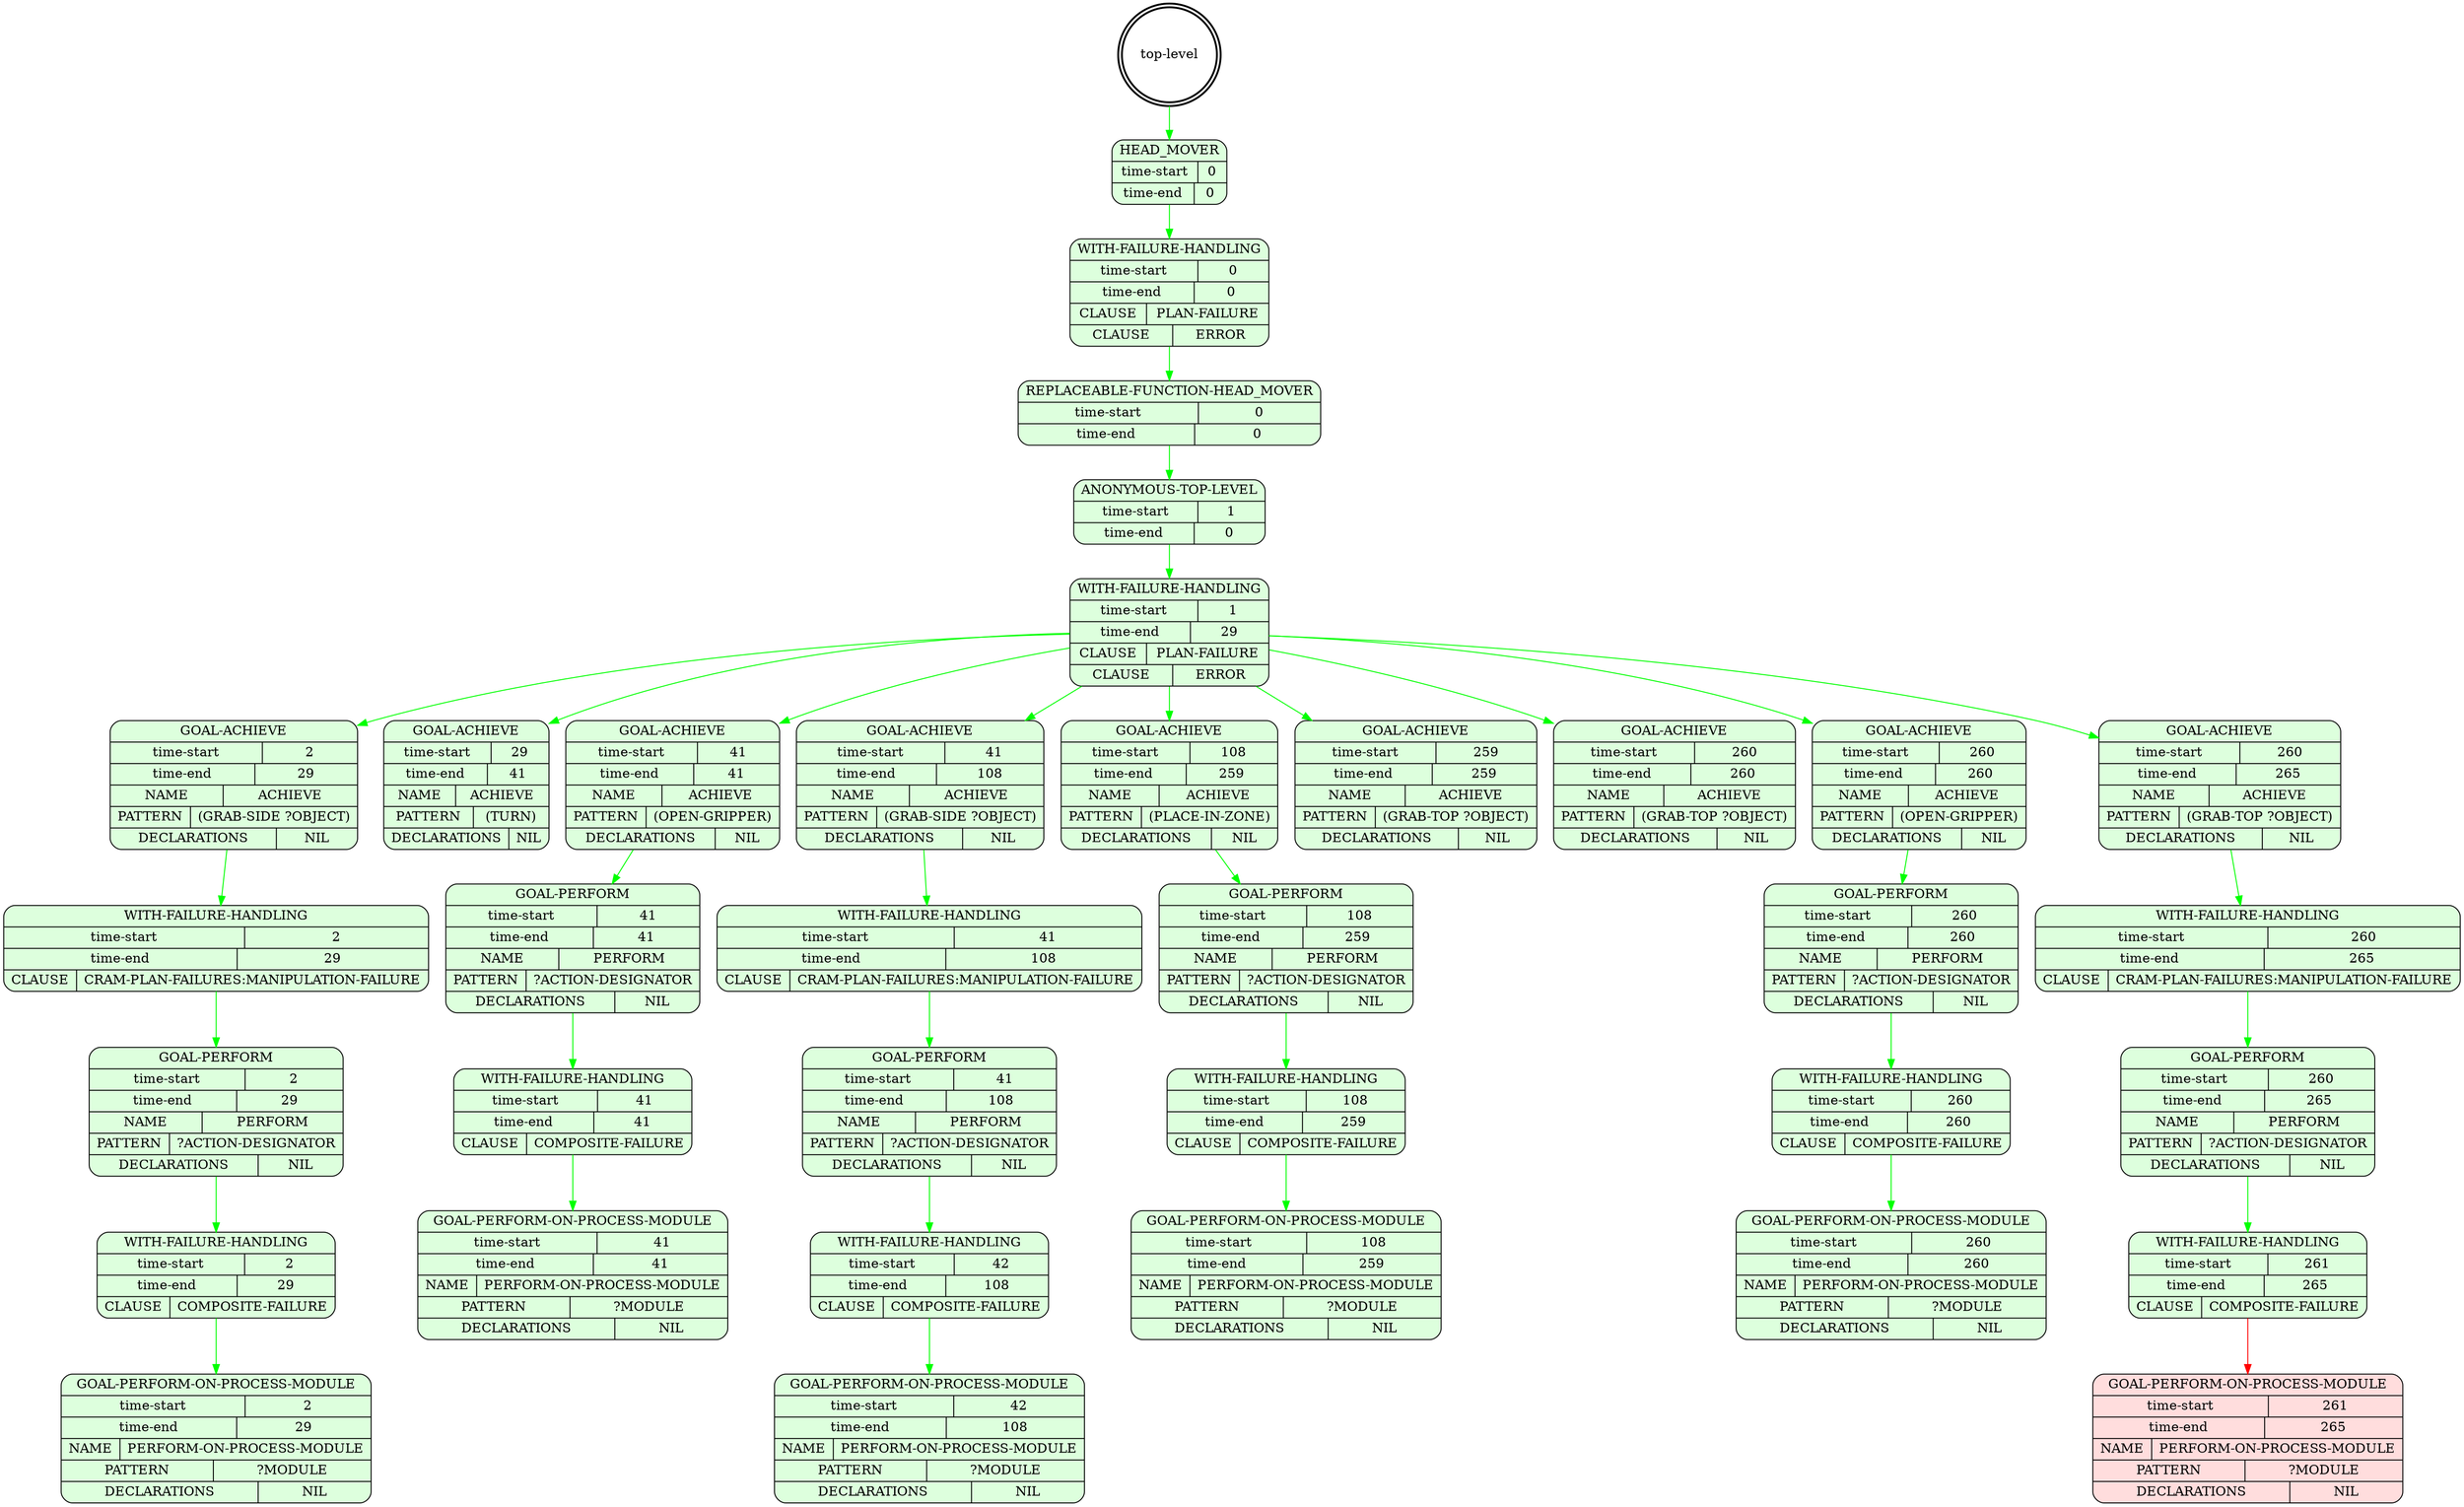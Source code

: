 digraph plangraph_2c5qrBo26zY0f12s {
  node_vnYzIDMRfrMsrX1s [shape=doublecircle, style=bold, label="top-level"];

  node_hhgv7jrCg4Kmwdpz [shape=Mrecord, style=filled, fillcolor="#ddffdd", label="{HEAD_MOVER|{time-start | 0}|{time-end | 0}}"];
  edge [color="green", label=""];
  node_vnYzIDMRfrMsrX1s -> node_hhgv7jrCg4Kmwdpz;

  node_Sebnyh6dlBLyRPnL [shape=Mrecord, style=filled, fillcolor="#ddffdd", label="{WITH-FAILURE-HANDLING|{time-start | 0}|{time-end | 0}|{CLAUSE | PLAN-FAILURE}|{CLAUSE | ERROR}}"];
  edge [color="green", label=""];
  node_hhgv7jrCg4Kmwdpz -> node_Sebnyh6dlBLyRPnL;

  node_ziY8gbaFrXACFd1v [shape=Mrecord, style=filled, fillcolor="#ddffdd", label="{REPLACEABLE-FUNCTION-HEAD_MOVER|{time-start | 0}|{time-end | 0}}"];
  edge [color="green", label=""];
  node_Sebnyh6dlBLyRPnL -> node_ziY8gbaFrXACFd1v;

  node_TRpJI2UhkTvKVEmH [shape=Mrecord, style=filled, fillcolor="#ddffdd", label="{ANONYMOUS-TOP-LEVEL|{time-start | 1}|{time-end | 0}}"];
  edge [color="green", label=""];
  node_ziY8gbaFrXACFd1v -> node_TRpJI2UhkTvKVEmH;

  node_N4zGc0hy4TGon0E1 [shape=Mrecord, style=filled, fillcolor="#ddffdd", label="{WITH-FAILURE-HANDLING|{time-start | 1}|{time-end | 29}|{CLAUSE | PLAN-FAILURE}|{CLAUSE | ERROR}}"];
  edge [color="green", label=""];
  node_TRpJI2UhkTvKVEmH -> node_N4zGc0hy4TGon0E1;

  node_4Al2H4AgAGpL6gN6 [shape=Mrecord, style=filled, fillcolor="#ddffdd", label="{GOAL-ACHIEVE|{time-start | 2}|{time-end | 29}|{NAME | ACHIEVE}|{PATTERN | (GRAB-SIDE ?OBJECT)}|{DECLARATIONS | NIL}}"];
  edge [color="green", label=""];
  node_N4zGc0hy4TGon0E1 -> node_4Al2H4AgAGpL6gN6;

  node_OE3q2wnyVS36kywW [shape=Mrecord, style=filled, fillcolor="#ddffdd", label="{WITH-FAILURE-HANDLING|{time-start | 2}|{time-end | 29}|{CLAUSE | CRAM-PLAN-FAILURES:MANIPULATION-FAILURE}}"];
  edge [color="green", label=""];
  node_4Al2H4AgAGpL6gN6 -> node_OE3q2wnyVS36kywW;

  node_5w3vpCjnRMMcSKgf [shape=Mrecord, style=filled, fillcolor="#ddffdd", label="{GOAL-PERFORM|{time-start | 2}|{time-end | 29}|{NAME | PERFORM}|{PATTERN | ?ACTION-DESIGNATOR}|{DECLARATIONS | NIL}}"];
  edge [color="green", label=""];
  node_OE3q2wnyVS36kywW -> node_5w3vpCjnRMMcSKgf;

  node_UZaFVkLqhdYTjfBj [shape=Mrecord, style=filled, fillcolor="#ddffdd", label="{WITH-FAILURE-HANDLING|{time-start | 2}|{time-end | 29}|{CLAUSE | COMPOSITE-FAILURE}}"];
  edge [color="green", label=""];
  node_5w3vpCjnRMMcSKgf -> node_UZaFVkLqhdYTjfBj;

  node_XcbosaEe9EsyaSEm [shape=Mrecord, style=filled, fillcolor="#ddffdd", label="{GOAL-PERFORM-ON-PROCESS-MODULE|{time-start | 2}|{time-end | 29}|{NAME | PERFORM-ON-PROCESS-MODULE}|{PATTERN | ?MODULE}|{DECLARATIONS | NIL}}"];
  edge [color="green", label=""];
  node_UZaFVkLqhdYTjfBj -> node_XcbosaEe9EsyaSEm;

  node_OW9DmwjAMA3vpsTU [shape=Mrecord, style=filled, fillcolor="#ddffdd", label="{GOAL-ACHIEVE|{time-start | 29}|{time-end | 41}|{NAME | ACHIEVE}|{PATTERN | (TURN)}|{DECLARATIONS | NIL}}"];
  edge [color="green", label=""];
  node_N4zGc0hy4TGon0E1 -> node_OW9DmwjAMA3vpsTU;

  node_fnnjT5PTQFPgEojX [shape=Mrecord, style=filled, fillcolor="#ddffdd", label="{GOAL-ACHIEVE|{time-start | 41}|{time-end | 41}|{NAME | ACHIEVE}|{PATTERN | (OPEN-GRIPPER)}|{DECLARATIONS | NIL}}"];
  edge [color="green", label=""];
  node_N4zGc0hy4TGon0E1 -> node_fnnjT5PTQFPgEojX;

  node_tLWzMZM13XINWxOw [shape=Mrecord, style=filled, fillcolor="#ddffdd", label="{GOAL-PERFORM|{time-start | 41}|{time-end | 41}|{NAME | PERFORM}|{PATTERN | ?ACTION-DESIGNATOR}|{DECLARATIONS | NIL}}"];
  edge [color="green", label=""];
  node_fnnjT5PTQFPgEojX -> node_tLWzMZM13XINWxOw;

  node_VXGJt2pdqtaVFsNI [shape=Mrecord, style=filled, fillcolor="#ddffdd", label="{WITH-FAILURE-HANDLING|{time-start | 41}|{time-end | 41}|{CLAUSE | COMPOSITE-FAILURE}}"];
  edge [color="green", label=""];
  node_tLWzMZM13XINWxOw -> node_VXGJt2pdqtaVFsNI;

  node_9GC904HiWLfo5pyP [shape=Mrecord, style=filled, fillcolor="#ddffdd", label="{GOAL-PERFORM-ON-PROCESS-MODULE|{time-start | 41}|{time-end | 41}|{NAME | PERFORM-ON-PROCESS-MODULE}|{PATTERN | ?MODULE}|{DECLARATIONS | NIL}}"];
  edge [color="green", label=""];
  node_VXGJt2pdqtaVFsNI -> node_9GC904HiWLfo5pyP;

  node_e8nOQuVh3Mk0Do9y [shape=Mrecord, style=filled, fillcolor="#ddffdd", label="{GOAL-ACHIEVE|{time-start | 41}|{time-end | 108}|{NAME | ACHIEVE}|{PATTERN | (GRAB-SIDE ?OBJECT)}|{DECLARATIONS | NIL}}"];
  edge [color="green", label=""];
  node_N4zGc0hy4TGon0E1 -> node_e8nOQuVh3Mk0Do9y;

  node_uShP5veLvej7Sw9Q [shape=Mrecord, style=filled, fillcolor="#ddffdd", label="{WITH-FAILURE-HANDLING|{time-start | 41}|{time-end | 108}|{CLAUSE | CRAM-PLAN-FAILURES:MANIPULATION-FAILURE}}"];
  edge [color="green", label=""];
  node_e8nOQuVh3Mk0Do9y -> node_uShP5veLvej7Sw9Q;

  node_4szHbIgPGYb1HF71 [shape=Mrecord, style=filled, fillcolor="#ddffdd", label="{GOAL-PERFORM|{time-start | 41}|{time-end | 108}|{NAME | PERFORM}|{PATTERN | ?ACTION-DESIGNATOR}|{DECLARATIONS | NIL}}"];
  edge [color="green", label=""];
  node_uShP5veLvej7Sw9Q -> node_4szHbIgPGYb1HF71;

  node_lrZ4HU2jubIaYrxl [shape=Mrecord, style=filled, fillcolor="#ddffdd", label="{WITH-FAILURE-HANDLING|{time-start | 42}|{time-end | 108}|{CLAUSE | COMPOSITE-FAILURE}}"];
  edge [color="green", label=""];
  node_4szHbIgPGYb1HF71 -> node_lrZ4HU2jubIaYrxl;

  node_cCvhqVbJWhYROF1G [shape=Mrecord, style=filled, fillcolor="#ddffdd", label="{GOAL-PERFORM-ON-PROCESS-MODULE|{time-start | 42}|{time-end | 108}|{NAME | PERFORM-ON-PROCESS-MODULE}|{PATTERN | ?MODULE}|{DECLARATIONS | NIL}}"];
  edge [color="green", label=""];
  node_lrZ4HU2jubIaYrxl -> node_cCvhqVbJWhYROF1G;

  node_ScTWJEvXm6URoL2R [shape=Mrecord, style=filled, fillcolor="#ddffdd", label="{GOAL-ACHIEVE|{time-start | 108}|{time-end | 259}|{NAME | ACHIEVE}|{PATTERN | (PLACE-IN-ZONE)}|{DECLARATIONS | NIL}}"];
  edge [color="green", label=""];
  node_N4zGc0hy4TGon0E1 -> node_ScTWJEvXm6URoL2R;

  node_BnRicHkxwRbH75GD [shape=Mrecord, style=filled, fillcolor="#ddffdd", label="{GOAL-PERFORM|{time-start | 108}|{time-end | 259}|{NAME | PERFORM}|{PATTERN | ?ACTION-DESIGNATOR}|{DECLARATIONS | NIL}}"];
  edge [color="green", label=""];
  node_ScTWJEvXm6URoL2R -> node_BnRicHkxwRbH75GD;

  node_ag5nQuoM2DUBtvsz [shape=Mrecord, style=filled, fillcolor="#ddffdd", label="{WITH-FAILURE-HANDLING|{time-start | 108}|{time-end | 259}|{CLAUSE | COMPOSITE-FAILURE}}"];
  edge [color="green", label=""];
  node_BnRicHkxwRbH75GD -> node_ag5nQuoM2DUBtvsz;

  node_kd8H8Qr6ttGYlfih [shape=Mrecord, style=filled, fillcolor="#ddffdd", label="{GOAL-PERFORM-ON-PROCESS-MODULE|{time-start | 108}|{time-end | 259}|{NAME | PERFORM-ON-PROCESS-MODULE}|{PATTERN | ?MODULE}|{DECLARATIONS | NIL}}"];
  edge [color="green", label=""];
  node_ag5nQuoM2DUBtvsz -> node_kd8H8Qr6ttGYlfih;

  node_9CCRY70QXOsl2nMK [shape=Mrecord, style=filled, fillcolor="#ddffdd", label="{GOAL-ACHIEVE|{time-start | 259}|{time-end | 259}|{NAME | ACHIEVE}|{PATTERN | (GRAB-TOP ?OBJECT)}|{DECLARATIONS | NIL}}"];
  edge [color="green", label=""];
  node_N4zGc0hy4TGon0E1 -> node_9CCRY70QXOsl2nMK;

  node_5JJmPgtQKE0ScSl9 [shape=Mrecord, style=filled, fillcolor="#ddffdd", label="{GOAL-ACHIEVE|{time-start | 260}|{time-end | 260}|{NAME | ACHIEVE}|{PATTERN | (GRAB-TOP ?OBJECT)}|{DECLARATIONS | NIL}}"];
  edge [color="green", label=""];
  node_N4zGc0hy4TGon0E1 -> node_5JJmPgtQKE0ScSl9;

  node_PYkcsBHHkuwdGjOz [shape=Mrecord, style=filled, fillcolor="#ddffdd", label="{GOAL-ACHIEVE|{time-start | 260}|{time-end | 260}|{NAME | ACHIEVE}|{PATTERN | (OPEN-GRIPPER)}|{DECLARATIONS | NIL}}"];
  edge [color="green", label=""];
  node_N4zGc0hy4TGon0E1 -> node_PYkcsBHHkuwdGjOz;

  node_KdcBV640xZaGRmgR [shape=Mrecord, style=filled, fillcolor="#ddffdd", label="{GOAL-PERFORM|{time-start | 260}|{time-end | 260}|{NAME | PERFORM}|{PATTERN | ?ACTION-DESIGNATOR}|{DECLARATIONS | NIL}}"];
  edge [color="green", label=""];
  node_PYkcsBHHkuwdGjOz -> node_KdcBV640xZaGRmgR;

  node_MCWe6AkPowfz8lql [shape=Mrecord, style=filled, fillcolor="#ddffdd", label="{WITH-FAILURE-HANDLING|{time-start | 260}|{time-end | 260}|{CLAUSE | COMPOSITE-FAILURE}}"];
  edge [color="green", label=""];
  node_KdcBV640xZaGRmgR -> node_MCWe6AkPowfz8lql;

  node_6C8eUMtw3koMmHt7 [shape=Mrecord, style=filled, fillcolor="#ddffdd", label="{GOAL-PERFORM-ON-PROCESS-MODULE|{time-start | 260}|{time-end | 260}|{NAME | PERFORM-ON-PROCESS-MODULE}|{PATTERN | ?MODULE}|{DECLARATIONS | NIL}}"];
  edge [color="green", label=""];
  node_MCWe6AkPowfz8lql -> node_6C8eUMtw3koMmHt7;

  node_S0rvAva7rWOtK4DP [shape=Mrecord, style=filled, fillcolor="#ddffdd", label="{GOAL-ACHIEVE|{time-start | 260}|{time-end | 265}|{NAME | ACHIEVE}|{PATTERN | (GRAB-TOP ?OBJECT)}|{DECLARATIONS | NIL}}"];
  edge [color="green", label=""];
  node_N4zGc0hy4TGon0E1 -> node_S0rvAva7rWOtK4DP;

  node_ELaze1EWrSSYCMeA [shape=Mrecord, style=filled, fillcolor="#ddffdd", label="{WITH-FAILURE-HANDLING|{time-start | 260}|{time-end | 265}|{CLAUSE | CRAM-PLAN-FAILURES:MANIPULATION-FAILURE}}"];
  edge [color="green", label=""];
  node_S0rvAva7rWOtK4DP -> node_ELaze1EWrSSYCMeA;

  node_R1uvZHydh9NeJZ5p [shape=Mrecord, style=filled, fillcolor="#ddffdd", label="{GOAL-PERFORM|{time-start | 260}|{time-end | 265}|{NAME | PERFORM}|{PATTERN | ?ACTION-DESIGNATOR}|{DECLARATIONS | NIL}}"];
  edge [color="green", label=""];
  node_ELaze1EWrSSYCMeA -> node_R1uvZHydh9NeJZ5p;

  node_CFmLzT343sMM5yTk [shape=Mrecord, style=filled, fillcolor="#ddffdd", label="{WITH-FAILURE-HANDLING|{time-start | 261}|{time-end | 265}|{CLAUSE | COMPOSITE-FAILURE}}"];
  edge [color="green", label=""];
  node_R1uvZHydh9NeJZ5p -> node_CFmLzT343sMM5yTk;

  node_6EhuuGM3coj3sls0 [shape=Mrecord, style=filled, fillcolor="#ffdddd", label="{GOAL-PERFORM-ON-PROCESS-MODULE|{time-start | 261}|{time-end | 265}|{NAME | PERFORM-ON-PROCESS-MODULE}|{PATTERN | ?MODULE}|{DECLARATIONS | NIL}}"];
  edge [color="red", label=""];
  node_CFmLzT343sMM5yTk -> node_6EhuuGM3coj3sls0;
}
